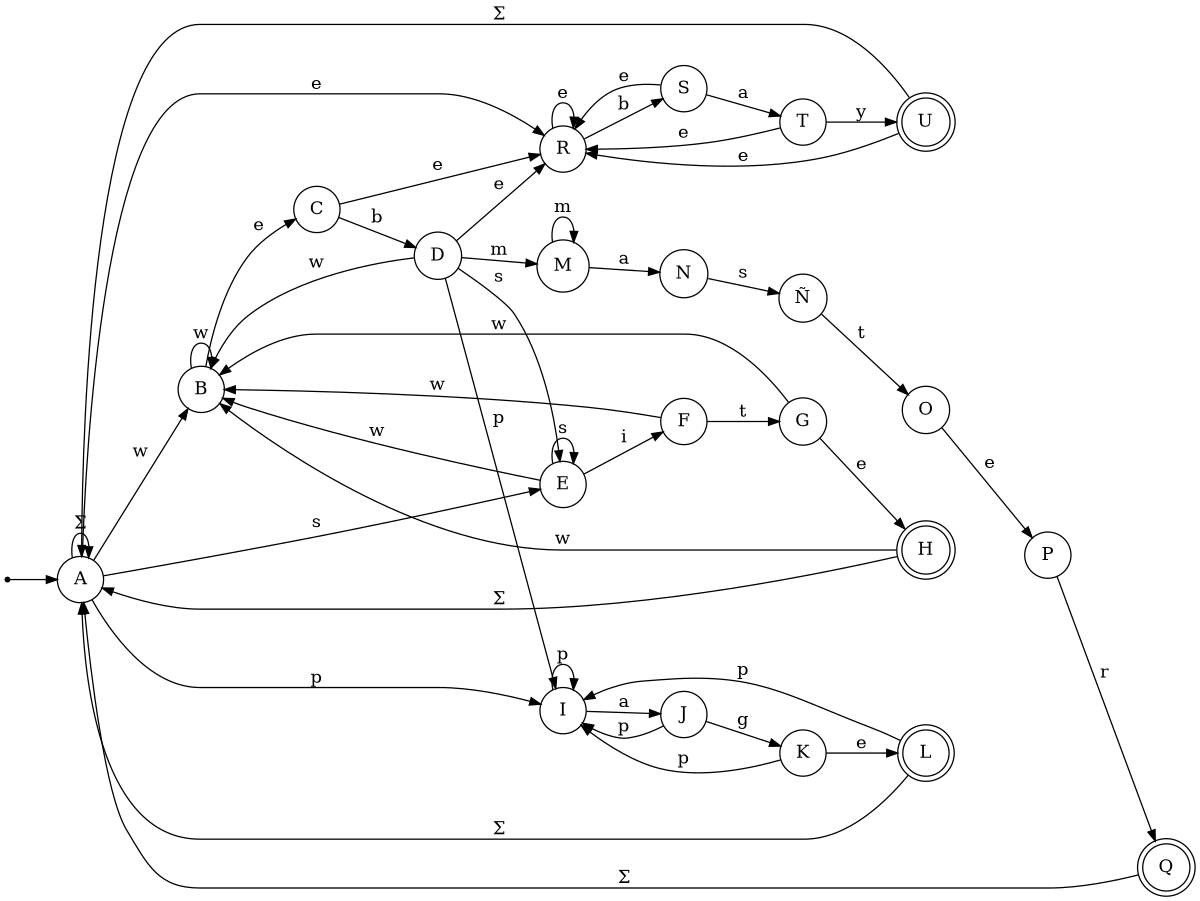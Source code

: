digraph {
	ranksep=0.5 size="8, 8"
	rankdir=LR
	Initial [label="" fontsize=14.0 shape=point]
	A [fontsize=14.0 shape=circle]
	B [fontsize=14.0 shape=circle]
	C [fontsize=14.0 shape=circle]
	D [fontsize=14.0 shape=circle]
	E [fontsize=14.0 shape=circle]
	F [fontsize=14.0 shape=circle]
	G [fontsize=14.0 shape=circle]
	H [fontsize=14.0 shape=doublecircle]
	I [fontsize=14.0 shape=circle]
	J [fontsize=14.0 shape=circle]
	K [fontsize=14.0 shape=circle]
	L [fontsize=14.0 shape=doublecircle]
	M [fontsize=14.0 shape=circle]
	N [fontsize=14.0 shape=circle]
	O [fontsize=14.0 shape=circle]
	P [fontsize=14.0 shape=circle]
	Q [fontsize=14.0 shape=doublecircle]
	R [fontsize=14.0 shape=circle]
	S [fontsize=14.0 shape=circle]
	T [fontsize=14.0 shape=circle]
	U [fontsize=14.0 shape=doublecircle]
	"Ñ" [fontsize=14.0 shape=circle]
	Initial -> A [arrowsize=0.85]
	A -> B [label=" w " arrowsize=0.85 fontsize=14.0]
	A -> A [label=" Σ " arrowsize=0.85 fontsize=14.0]
	A -> I [label=" p " arrowsize=0.85 fontsize=14.0]
	A -> R [label=" e " arrowsize=0.85 fontsize=14.0]
	A -> E [label=" s " arrowsize=0.85 fontsize=14.0]
	B -> C [label=" e " arrowsize=0.85 fontsize=14.0]
	B -> B [label=" w " arrowsize=0.85 fontsize=14.0]
	C -> D [label=" b " arrowsize=0.85 fontsize=14.0]
	C -> R [label=" e " arrowsize=0.85 fontsize=14.0]
	D -> B [label=" w " arrowsize=0.85 fontsize=14.0]
	D -> I [label=" p " arrowsize=0.85 fontsize=14.0]
	D -> R [label=" e " arrowsize=0.85 fontsize=14.0]
	D -> E [label=" s " arrowsize=0.85 fontsize=14.0]
	D -> M [label=" m " arrowsize=0.85 fontsize=14.0]
	M -> M [label=" m " arrowsize=0.85 fontsize=14.0]
	M -> N [label=" a " arrowsize=0.85 fontsize=14.0]
	N -> "Ñ" [label=" s " arrowsize=0.85 fontsize=14.0]
	"Ñ" -> O [label=" t " arrowsize=0.85 fontsize=14.0]
	O -> P [label=" e " arrowsize=0.85 fontsize=14.0]
	P -> Q [label=" r " arrowsize=0.85 fontsize=14.0]
	Q -> A [label=" Σ " arrowsize=0.85 fontsize=14.0]
	E -> E [label=" s " arrowsize=0.85 fontsize=14.0]
	E -> B [label=" w " arrowsize=0.85 fontsize=14.0]
	E -> F [label=" i " arrowsize=0.85 fontsize=14.0]
	F -> B [label=" w " arrowsize=0.85 fontsize=14.0]
	F -> G [label=" t " arrowsize=0.85 fontsize=14.0]
	G -> B [label=" w " arrowsize=0.85 fontsize=14.0]
	G -> H [label=" e " arrowsize=0.85 fontsize=14.0]
	H -> B [label=" w " arrowsize=0.85 fontsize=14.0]
	H -> A [label=" Σ " arrowsize=0.85 fontsize=14.0]
	I -> I [label=" p " arrowsize=0.85 fontsize=14.0]
	I -> J [label=" a " arrowsize=0.85 fontsize=14.0]
	J -> K [label=" g " arrowsize=0.85 fontsize=14.0]
	J -> I [label=" p " arrowsize=0.85 fontsize=14.0]
	K -> L [label=" e " arrowsize=0.85 fontsize=14.0]
	K -> I [label=" p " arrowsize=0.85 fontsize=14.0]
	L -> A [label=" Σ " arrowsize=0.85 fontsize=14.0]
	L -> I [label=" p " arrowsize=0.85 fontsize=14.0]
	R -> R [label=" e " arrowsize=0.85 fontsize=14.0]
	R -> S [label=" b " arrowsize=0.85 fontsize=14.0]
	S -> R [label=" e " arrowsize=0.85 fontsize=14.0]
	S -> T [label=" a " arrowsize=0.85 fontsize=14.0]
	T -> R [label=" e " arrowsize=0.85 fontsize=14.0]
	T -> U [label=" y " arrowsize=0.85 fontsize=14.0]
	U -> R [label=" e " arrowsize=0.85 fontsize=14.0]
	U -> A [label=" Σ " arrowsize=0.85 fontsize=14.0]
}
